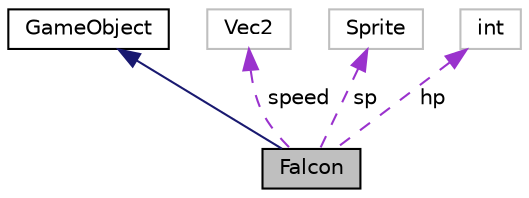 digraph "Falcon"
{
  edge [fontname="Helvetica",fontsize="10",labelfontname="Helvetica",labelfontsize="10"];
  node [fontname="Helvetica",fontsize="10",shape=record];
  Node2 [label="Falcon",height=0.2,width=0.4,color="black", fillcolor="grey75", style="filled", fontcolor="black"];
  Node3 -> Node2 [dir="back",color="midnightblue",fontsize="10",style="solid",fontname="Helvetica"];
  Node3 [label="GameObject",height=0.2,width=0.4,color="black", fillcolor="white", style="filled",URL="$classGameObject.html"];
  Node4 -> Node2 [dir="back",color="darkorchid3",fontsize="10",style="dashed",label=" speed" ,fontname="Helvetica"];
  Node4 [label="Vec2",height=0.2,width=0.4,color="grey75", fillcolor="white", style="filled"];
  Node5 -> Node2 [dir="back",color="darkorchid3",fontsize="10",style="dashed",label=" sp" ,fontname="Helvetica"];
  Node5 [label="Sprite",height=0.2,width=0.4,color="grey75", fillcolor="white", style="filled"];
  Node6 -> Node2 [dir="back",color="darkorchid3",fontsize="10",style="dashed",label=" hp" ,fontname="Helvetica"];
  Node6 [label="int",height=0.2,width=0.4,color="grey75", fillcolor="white", style="filled"];
}
